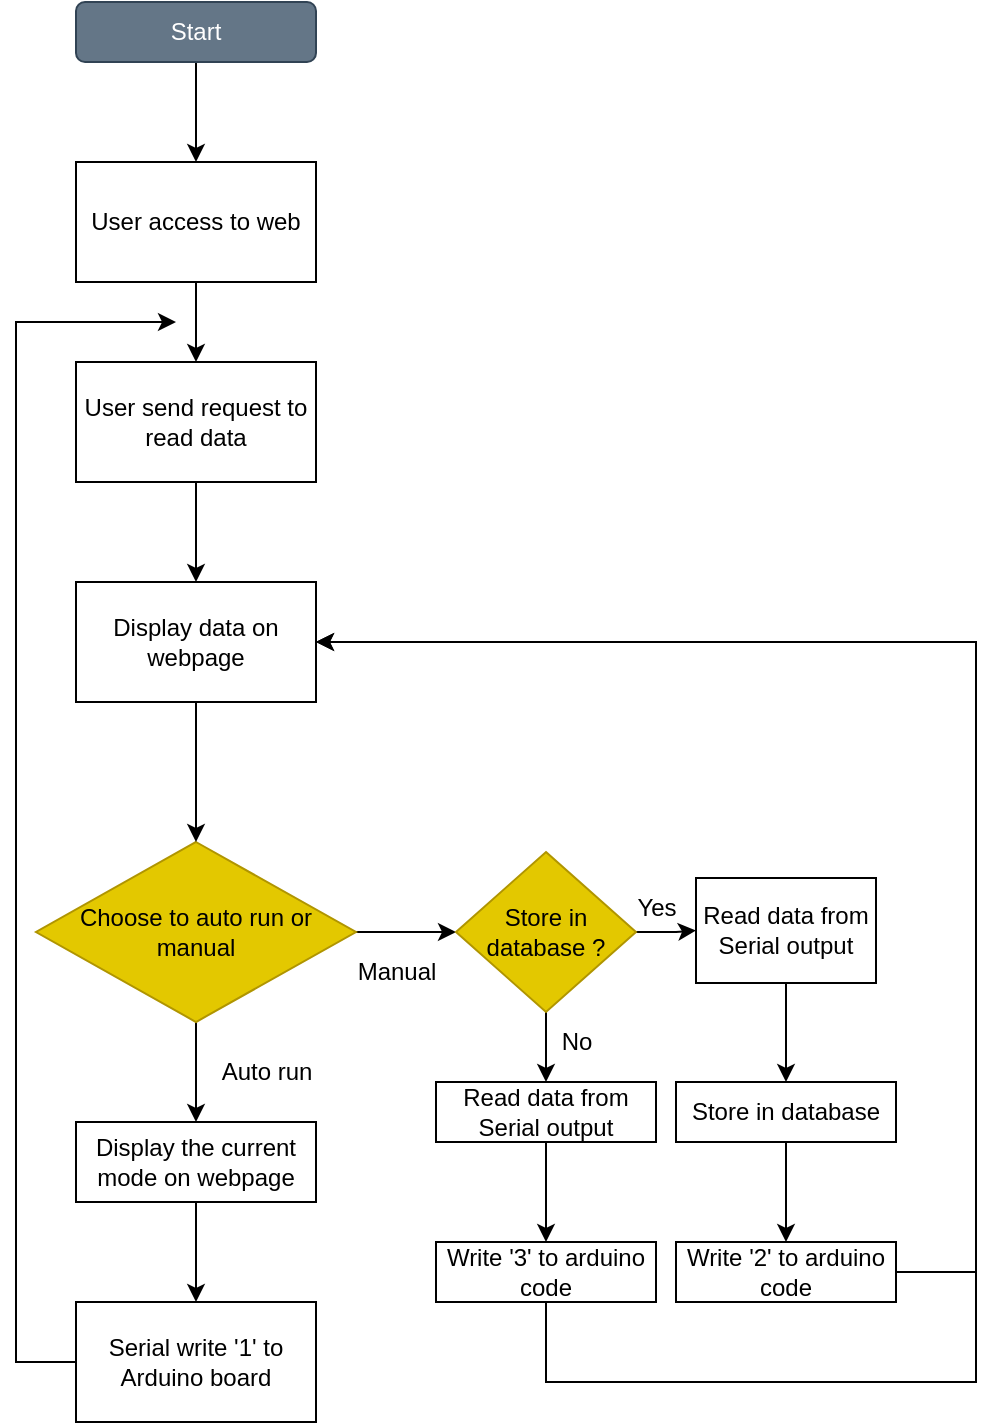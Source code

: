 <mxfile version="21.6.8" type="device">
  <diagram name="Page-1" id="ViUtrl-y3gojgm20FqOO">
    <mxGraphModel dx="1100" dy="702" grid="1" gridSize="10" guides="1" tooltips="1" connect="1" arrows="1" fold="1" page="1" pageScale="1" pageWidth="850" pageHeight="1100" math="0" shadow="0">
      <root>
        <mxCell id="0" />
        <mxCell id="1" parent="0" />
        <mxCell id="f7XAvxKvnJbpnHDp3m4m-5" value="" style="edgeStyle=orthogonalEdgeStyle;rounded=0;orthogonalLoop=1;jettySize=auto;html=1;" edge="1" parent="1" source="f7XAvxKvnJbpnHDp3m4m-1" target="f7XAvxKvnJbpnHDp3m4m-4">
          <mxGeometry relative="1" as="geometry" />
        </mxCell>
        <mxCell id="f7XAvxKvnJbpnHDp3m4m-1" value="Start" style="rounded=1;whiteSpace=wrap;html=1;fillColor=#647687;fontColor=#ffffff;strokeColor=#314354;" vertex="1" parent="1">
          <mxGeometry x="60" y="40" width="120" height="30" as="geometry" />
        </mxCell>
        <mxCell id="f7XAvxKvnJbpnHDp3m4m-7" value="" style="edgeStyle=orthogonalEdgeStyle;rounded=0;orthogonalLoop=1;jettySize=auto;html=1;" edge="1" parent="1" source="f7XAvxKvnJbpnHDp3m4m-4" target="f7XAvxKvnJbpnHDp3m4m-6">
          <mxGeometry relative="1" as="geometry" />
        </mxCell>
        <mxCell id="f7XAvxKvnJbpnHDp3m4m-4" value="User access to web" style="rounded=0;whiteSpace=wrap;html=1;" vertex="1" parent="1">
          <mxGeometry x="60" y="120" width="120" height="60" as="geometry" />
        </mxCell>
        <mxCell id="f7XAvxKvnJbpnHDp3m4m-42" value="" style="edgeStyle=orthogonalEdgeStyle;rounded=0;orthogonalLoop=1;jettySize=auto;html=1;" edge="1" parent="1" source="f7XAvxKvnJbpnHDp3m4m-6" target="f7XAvxKvnJbpnHDp3m4m-41">
          <mxGeometry relative="1" as="geometry" />
        </mxCell>
        <mxCell id="f7XAvxKvnJbpnHDp3m4m-6" value="User send request to read data" style="rounded=0;whiteSpace=wrap;html=1;" vertex="1" parent="1">
          <mxGeometry x="60" y="220" width="120" height="60" as="geometry" />
        </mxCell>
        <mxCell id="f7XAvxKvnJbpnHDp3m4m-11" value="" style="edgeStyle=orthogonalEdgeStyle;rounded=0;orthogonalLoop=1;jettySize=auto;html=1;" edge="1" parent="1" source="f7XAvxKvnJbpnHDp3m4m-8" target="f7XAvxKvnJbpnHDp3m4m-10">
          <mxGeometry relative="1" as="geometry" />
        </mxCell>
        <mxCell id="f7XAvxKvnJbpnHDp3m4m-23" value="" style="edgeStyle=orthogonalEdgeStyle;rounded=0;orthogonalLoop=1;jettySize=auto;html=1;" edge="1" parent="1" source="f7XAvxKvnJbpnHDp3m4m-8" target="f7XAvxKvnJbpnHDp3m4m-20">
          <mxGeometry relative="1" as="geometry" />
        </mxCell>
        <mxCell id="f7XAvxKvnJbpnHDp3m4m-8" value="Choose to auto run or manual" style="rhombus;whiteSpace=wrap;html=1;rounded=0;fillColor=#e3c800;fontColor=#000000;strokeColor=#B09500;" vertex="1" parent="1">
          <mxGeometry x="40" y="460" width="160" height="90" as="geometry" />
        </mxCell>
        <mxCell id="f7XAvxKvnJbpnHDp3m4m-14" value="" style="edgeStyle=orthogonalEdgeStyle;rounded=0;orthogonalLoop=1;jettySize=auto;html=1;" edge="1" parent="1" source="f7XAvxKvnJbpnHDp3m4m-10" target="f7XAvxKvnJbpnHDp3m4m-13">
          <mxGeometry relative="1" as="geometry" />
        </mxCell>
        <mxCell id="f7XAvxKvnJbpnHDp3m4m-10" value="Display the current mode on webpage" style="whiteSpace=wrap;html=1;rounded=0;" vertex="1" parent="1">
          <mxGeometry x="60" y="600" width="120" height="40" as="geometry" />
        </mxCell>
        <mxCell id="f7XAvxKvnJbpnHDp3m4m-12" value="Auto run" style="text;html=1;align=center;verticalAlign=middle;resizable=0;points=[];autosize=1;strokeColor=none;fillColor=none;" vertex="1" parent="1">
          <mxGeometry x="120" y="560" width="70" height="30" as="geometry" />
        </mxCell>
        <mxCell id="f7XAvxKvnJbpnHDp3m4m-17" style="edgeStyle=orthogonalEdgeStyle;rounded=0;orthogonalLoop=1;jettySize=auto;html=1;" edge="1" parent="1" source="f7XAvxKvnJbpnHDp3m4m-13">
          <mxGeometry relative="1" as="geometry">
            <mxPoint x="110" y="200" as="targetPoint" />
            <Array as="points">
              <mxPoint x="30" y="720" />
              <mxPoint x="30" y="200" />
            </Array>
          </mxGeometry>
        </mxCell>
        <mxCell id="f7XAvxKvnJbpnHDp3m4m-13" value="Serial write &#39;1&#39; to Arduino board" style="whiteSpace=wrap;html=1;rounded=0;" vertex="1" parent="1">
          <mxGeometry x="60" y="690" width="120" height="60" as="geometry" />
        </mxCell>
        <mxCell id="f7XAvxKvnJbpnHDp3m4m-19" value="Manual" style="text;html=1;align=center;verticalAlign=middle;resizable=0;points=[];autosize=1;strokeColor=none;fillColor=none;" vertex="1" parent="1">
          <mxGeometry x="190" y="510" width="60" height="30" as="geometry" />
        </mxCell>
        <mxCell id="f7XAvxKvnJbpnHDp3m4m-25" value="" style="edgeStyle=orthogonalEdgeStyle;rounded=0;orthogonalLoop=1;jettySize=auto;html=1;" edge="1" parent="1" source="f7XAvxKvnJbpnHDp3m4m-20" target="f7XAvxKvnJbpnHDp3m4m-24">
          <mxGeometry relative="1" as="geometry" />
        </mxCell>
        <mxCell id="f7XAvxKvnJbpnHDp3m4m-27" value="" style="edgeStyle=orthogonalEdgeStyle;rounded=0;orthogonalLoop=1;jettySize=auto;html=1;" edge="1" parent="1" source="f7XAvxKvnJbpnHDp3m4m-20" target="f7XAvxKvnJbpnHDp3m4m-26">
          <mxGeometry relative="1" as="geometry" />
        </mxCell>
        <mxCell id="f7XAvxKvnJbpnHDp3m4m-20" value="Store in database ?" style="rhombus;whiteSpace=wrap;html=1;fillColor=#e3c800;fontColor=#000000;strokeColor=#B09500;" vertex="1" parent="1">
          <mxGeometry x="250" y="465" width="90" height="80" as="geometry" />
        </mxCell>
        <mxCell id="f7XAvxKvnJbpnHDp3m4m-40" value="" style="edgeStyle=orthogonalEdgeStyle;rounded=0;orthogonalLoop=1;jettySize=auto;html=1;" edge="1" parent="1" source="f7XAvxKvnJbpnHDp3m4m-24" target="f7XAvxKvnJbpnHDp3m4m-39">
          <mxGeometry relative="1" as="geometry" />
        </mxCell>
        <mxCell id="f7XAvxKvnJbpnHDp3m4m-24" value="Read data from Serial output" style="whiteSpace=wrap;html=1;" vertex="1" parent="1">
          <mxGeometry x="240" y="580" width="110" height="30" as="geometry" />
        </mxCell>
        <mxCell id="f7XAvxKvnJbpnHDp3m4m-31" value="" style="edgeStyle=orthogonalEdgeStyle;rounded=0;orthogonalLoop=1;jettySize=auto;html=1;" edge="1" parent="1" source="f7XAvxKvnJbpnHDp3m4m-26" target="f7XAvxKvnJbpnHDp3m4m-30">
          <mxGeometry relative="1" as="geometry" />
        </mxCell>
        <mxCell id="f7XAvxKvnJbpnHDp3m4m-26" value="Read data from Serial output" style="whiteSpace=wrap;html=1;" vertex="1" parent="1">
          <mxGeometry x="370" y="478" width="90" height="52.5" as="geometry" />
        </mxCell>
        <mxCell id="f7XAvxKvnJbpnHDp3m4m-28" value="No" style="text;html=1;align=center;verticalAlign=middle;resizable=0;points=[];autosize=1;strokeColor=none;fillColor=none;" vertex="1" parent="1">
          <mxGeometry x="290" y="545" width="40" height="30" as="geometry" />
        </mxCell>
        <mxCell id="f7XAvxKvnJbpnHDp3m4m-29" value="Yes" style="text;html=1;align=center;verticalAlign=middle;resizable=0;points=[];autosize=1;strokeColor=none;fillColor=none;" vertex="1" parent="1">
          <mxGeometry x="330" y="478" width="40" height="30" as="geometry" />
        </mxCell>
        <mxCell id="f7XAvxKvnJbpnHDp3m4m-37" value="" style="edgeStyle=orthogonalEdgeStyle;rounded=0;orthogonalLoop=1;jettySize=auto;html=1;" edge="1" parent="1" source="f7XAvxKvnJbpnHDp3m4m-30" target="f7XAvxKvnJbpnHDp3m4m-36">
          <mxGeometry relative="1" as="geometry" />
        </mxCell>
        <mxCell id="f7XAvxKvnJbpnHDp3m4m-30" value="Store in database" style="whiteSpace=wrap;html=1;" vertex="1" parent="1">
          <mxGeometry x="360" y="580" width="110" height="30" as="geometry" />
        </mxCell>
        <mxCell id="f7XAvxKvnJbpnHDp3m4m-44" style="edgeStyle=orthogonalEdgeStyle;rounded=0;orthogonalLoop=1;jettySize=auto;html=1;entryX=1;entryY=0.5;entryDx=0;entryDy=0;" edge="1" parent="1" source="f7XAvxKvnJbpnHDp3m4m-36" target="f7XAvxKvnJbpnHDp3m4m-41">
          <mxGeometry relative="1" as="geometry">
            <Array as="points">
              <mxPoint x="510" y="675" />
              <mxPoint x="510" y="360" />
            </Array>
          </mxGeometry>
        </mxCell>
        <mxCell id="f7XAvxKvnJbpnHDp3m4m-36" value="Write &#39;2&#39; to arduino code" style="whiteSpace=wrap;html=1;" vertex="1" parent="1">
          <mxGeometry x="360" y="660" width="110" height="30" as="geometry" />
        </mxCell>
        <mxCell id="f7XAvxKvnJbpnHDp3m4m-45" style="edgeStyle=orthogonalEdgeStyle;rounded=0;orthogonalLoop=1;jettySize=auto;html=1;entryX=1;entryY=0.5;entryDx=0;entryDy=0;" edge="1" parent="1" source="f7XAvxKvnJbpnHDp3m4m-39" target="f7XAvxKvnJbpnHDp3m4m-41">
          <mxGeometry relative="1" as="geometry">
            <Array as="points">
              <mxPoint x="295" y="730" />
              <mxPoint x="510" y="730" />
              <mxPoint x="510" y="360" />
            </Array>
          </mxGeometry>
        </mxCell>
        <mxCell id="f7XAvxKvnJbpnHDp3m4m-39" value="Write &#39;3&#39; to arduino code" style="whiteSpace=wrap;html=1;" vertex="1" parent="1">
          <mxGeometry x="240" y="660" width="110" height="30" as="geometry" />
        </mxCell>
        <mxCell id="f7XAvxKvnJbpnHDp3m4m-43" value="" style="edgeStyle=orthogonalEdgeStyle;rounded=0;orthogonalLoop=1;jettySize=auto;html=1;" edge="1" parent="1" source="f7XAvxKvnJbpnHDp3m4m-41" target="f7XAvxKvnJbpnHDp3m4m-8">
          <mxGeometry relative="1" as="geometry" />
        </mxCell>
        <mxCell id="f7XAvxKvnJbpnHDp3m4m-41" value="Display data on webpage" style="rounded=0;whiteSpace=wrap;html=1;" vertex="1" parent="1">
          <mxGeometry x="60" y="330" width="120" height="60" as="geometry" />
        </mxCell>
      </root>
    </mxGraphModel>
  </diagram>
</mxfile>
